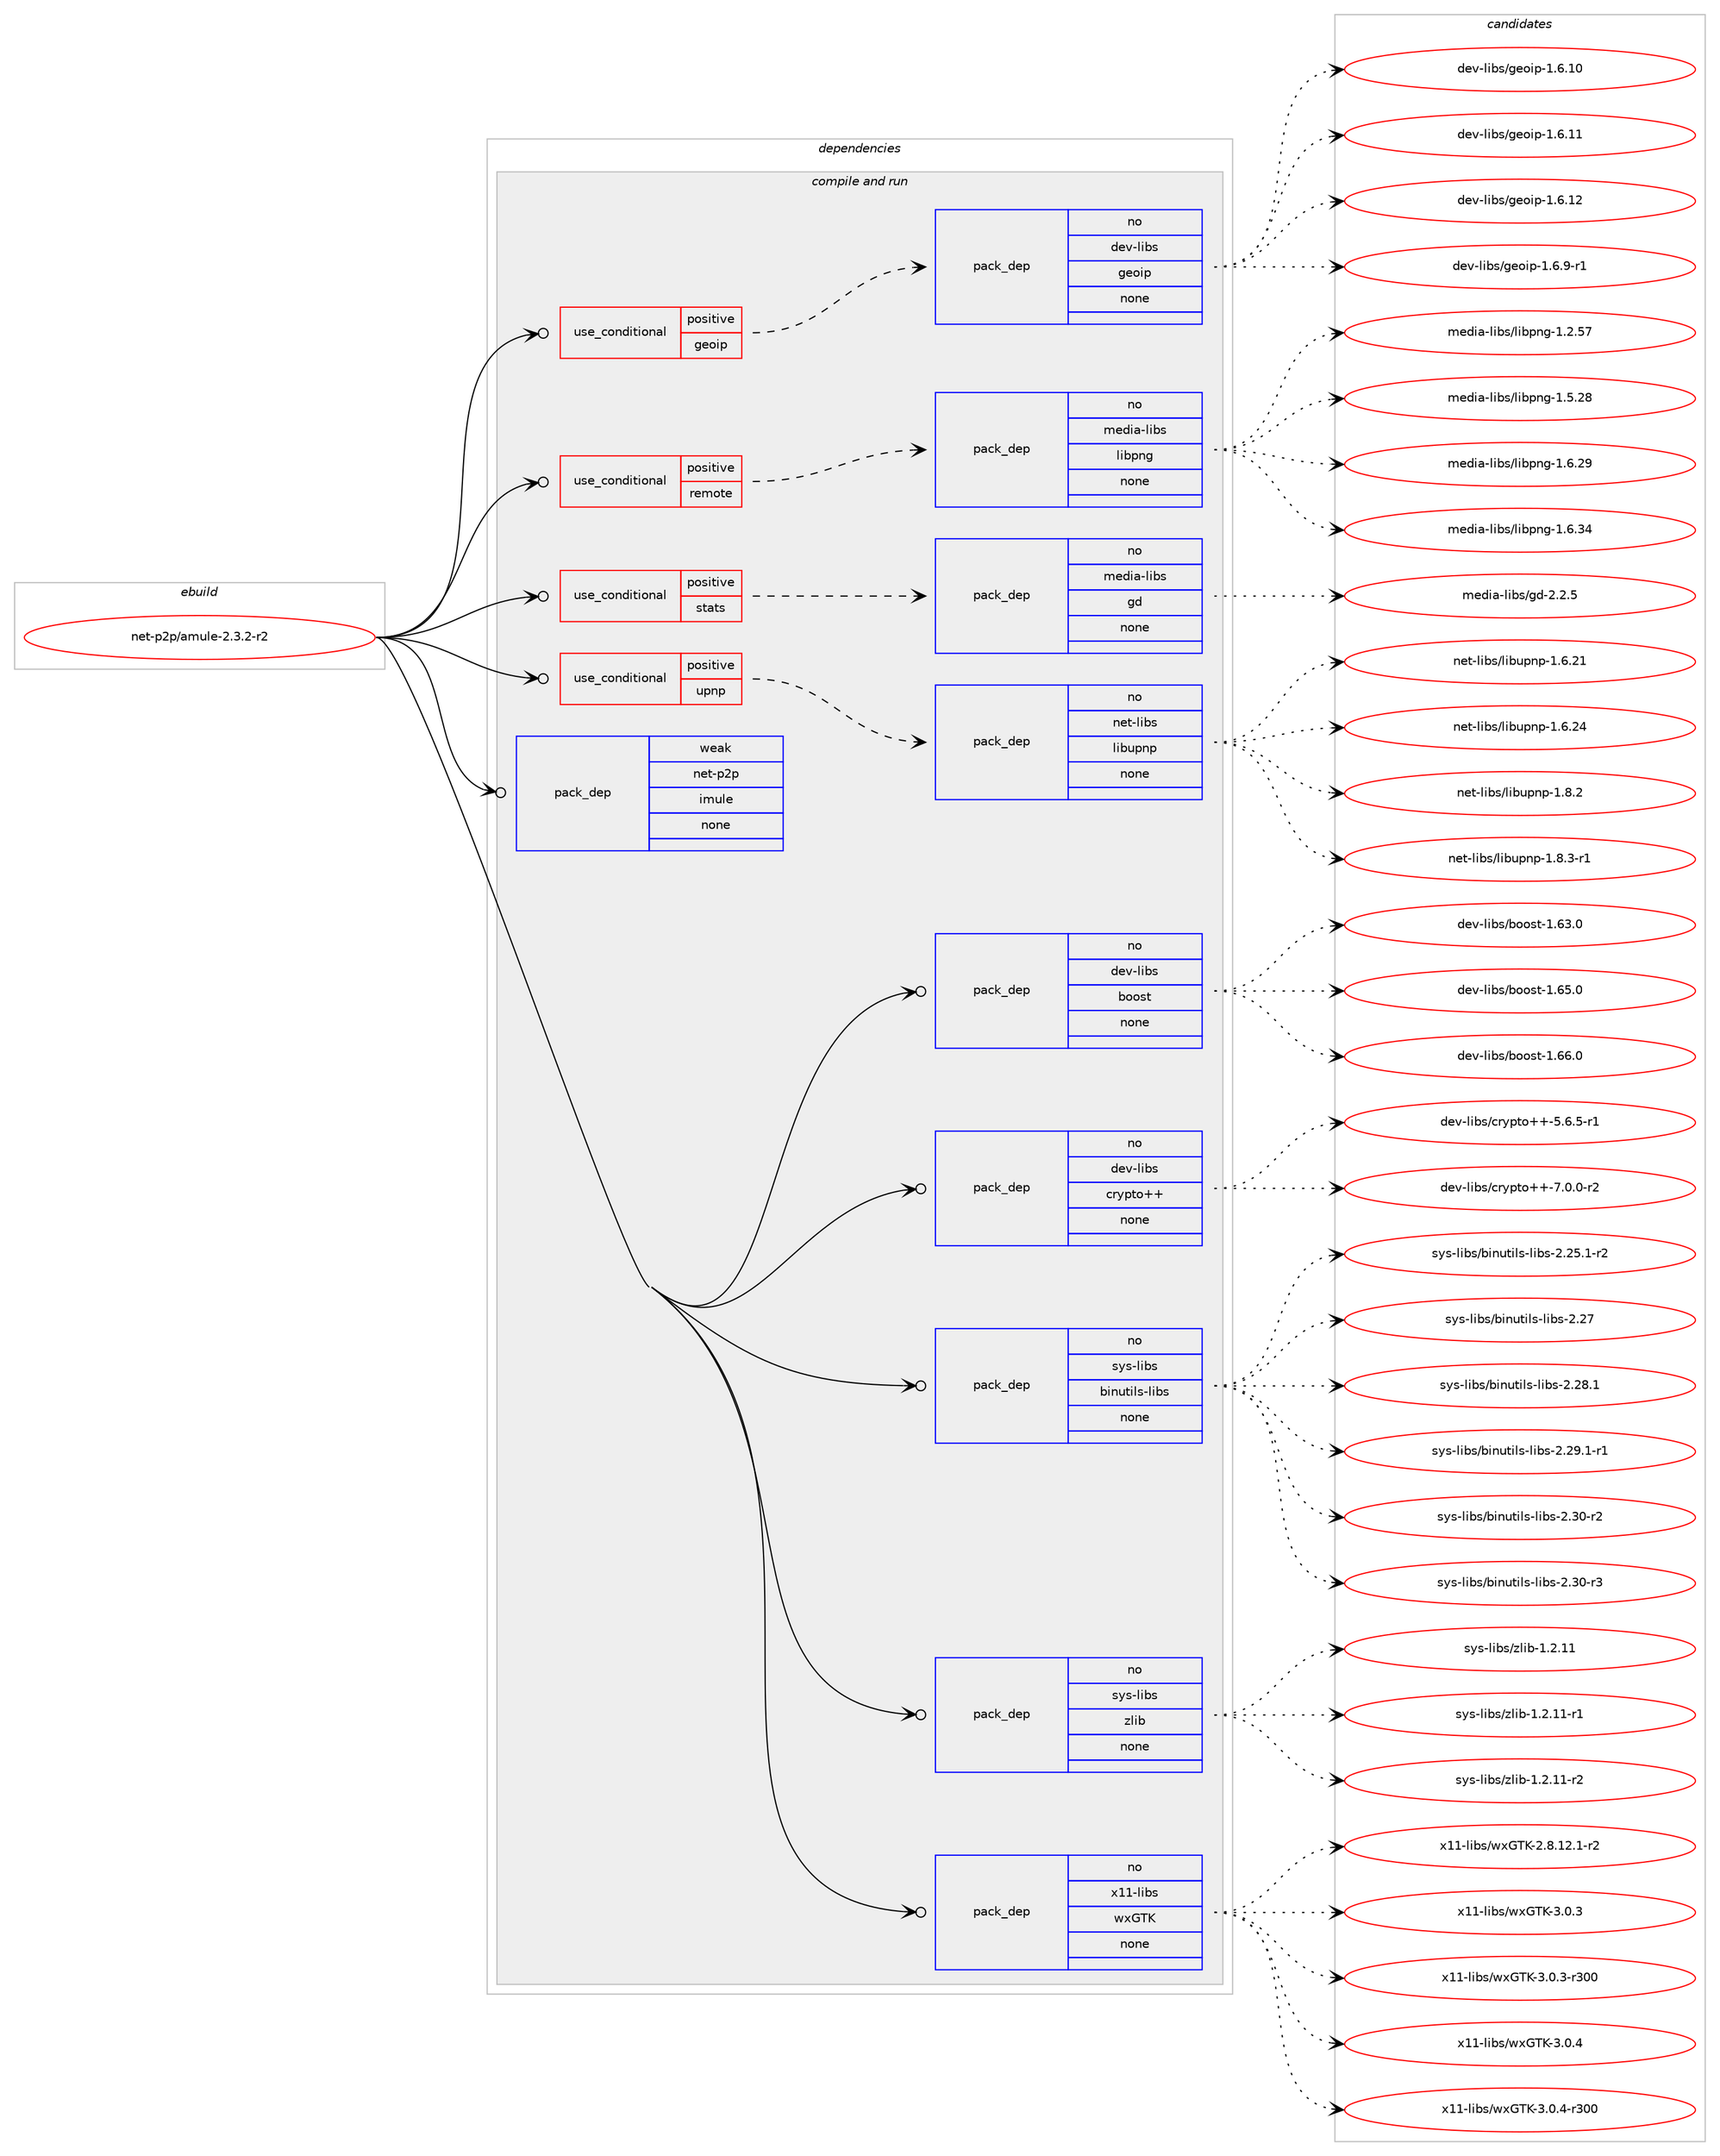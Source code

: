 digraph prolog {

# *************
# Graph options
# *************

newrank=true;
concentrate=true;
compound=true;
graph [rankdir=LR,fontname=Helvetica,fontsize=10,ranksep=1.5];#, ranksep=2.5, nodesep=0.2];
edge  [arrowhead=vee];
node  [fontname=Helvetica,fontsize=10];

# **********
# The ebuild
# **********

subgraph cluster_leftcol {
color=gray;
rank=same;
label=<<i>ebuild</i>>;
id [label="net-p2p/amule-2.3.2-r2", color=red, width=4, href="../net-p2p/amule-2.3.2-r2.svg"];
}

# ****************
# The dependencies
# ****************

subgraph cluster_midcol {
color=gray;
label=<<i>dependencies</i>>;
subgraph cluster_compile {
fillcolor="#eeeeee";
style=filled;
label=<<i>compile</i>>;
}
subgraph cluster_compileandrun {
fillcolor="#eeeeee";
style=filled;
label=<<i>compile and run</i>>;
subgraph cond461 {
dependency1639 [label=<<TABLE BORDER="0" CELLBORDER="1" CELLSPACING="0" CELLPADDING="4"><TR><TD ROWSPAN="3" CELLPADDING="10">use_conditional</TD></TR><TR><TD>positive</TD></TR><TR><TD>geoip</TD></TR></TABLE>>, shape=none, color=red];
subgraph pack1151 {
dependency1640 [label=<<TABLE BORDER="0" CELLBORDER="1" CELLSPACING="0" CELLPADDING="4" WIDTH="220"><TR><TD ROWSPAN="6" CELLPADDING="30">pack_dep</TD></TR><TR><TD WIDTH="110">no</TD></TR><TR><TD>dev-libs</TD></TR><TR><TD>geoip</TD></TR><TR><TD>none</TD></TR><TR><TD></TD></TR></TABLE>>, shape=none, color=blue];
}
dependency1639:e -> dependency1640:w [weight=20,style="dashed",arrowhead="vee"];
}
id:e -> dependency1639:w [weight=20,style="solid",arrowhead="odotvee"];
subgraph cond462 {
dependency1641 [label=<<TABLE BORDER="0" CELLBORDER="1" CELLSPACING="0" CELLPADDING="4"><TR><TD ROWSPAN="3" CELLPADDING="10">use_conditional</TD></TR><TR><TD>positive</TD></TR><TR><TD>remote</TD></TR></TABLE>>, shape=none, color=red];
subgraph pack1152 {
dependency1642 [label=<<TABLE BORDER="0" CELLBORDER="1" CELLSPACING="0" CELLPADDING="4" WIDTH="220"><TR><TD ROWSPAN="6" CELLPADDING="30">pack_dep</TD></TR><TR><TD WIDTH="110">no</TD></TR><TR><TD>media-libs</TD></TR><TR><TD>libpng</TD></TR><TR><TD>none</TD></TR><TR><TD></TD></TR></TABLE>>, shape=none, color=blue];
}
dependency1641:e -> dependency1642:w [weight=20,style="dashed",arrowhead="vee"];
}
id:e -> dependency1641:w [weight=20,style="solid",arrowhead="odotvee"];
subgraph cond463 {
dependency1643 [label=<<TABLE BORDER="0" CELLBORDER="1" CELLSPACING="0" CELLPADDING="4"><TR><TD ROWSPAN="3" CELLPADDING="10">use_conditional</TD></TR><TR><TD>positive</TD></TR><TR><TD>stats</TD></TR></TABLE>>, shape=none, color=red];
subgraph pack1153 {
dependency1644 [label=<<TABLE BORDER="0" CELLBORDER="1" CELLSPACING="0" CELLPADDING="4" WIDTH="220"><TR><TD ROWSPAN="6" CELLPADDING="30">pack_dep</TD></TR><TR><TD WIDTH="110">no</TD></TR><TR><TD>media-libs</TD></TR><TR><TD>gd</TD></TR><TR><TD>none</TD></TR><TR><TD></TD></TR></TABLE>>, shape=none, color=blue];
}
dependency1643:e -> dependency1644:w [weight=20,style="dashed",arrowhead="vee"];
}
id:e -> dependency1643:w [weight=20,style="solid",arrowhead="odotvee"];
subgraph cond464 {
dependency1645 [label=<<TABLE BORDER="0" CELLBORDER="1" CELLSPACING="0" CELLPADDING="4"><TR><TD ROWSPAN="3" CELLPADDING="10">use_conditional</TD></TR><TR><TD>positive</TD></TR><TR><TD>upnp</TD></TR></TABLE>>, shape=none, color=red];
subgraph pack1154 {
dependency1646 [label=<<TABLE BORDER="0" CELLBORDER="1" CELLSPACING="0" CELLPADDING="4" WIDTH="220"><TR><TD ROWSPAN="6" CELLPADDING="30">pack_dep</TD></TR><TR><TD WIDTH="110">no</TD></TR><TR><TD>net-libs</TD></TR><TR><TD>libupnp</TD></TR><TR><TD>none</TD></TR><TR><TD></TD></TR></TABLE>>, shape=none, color=blue];
}
dependency1645:e -> dependency1646:w [weight=20,style="dashed",arrowhead="vee"];
}
id:e -> dependency1645:w [weight=20,style="solid",arrowhead="odotvee"];
subgraph pack1155 {
dependency1647 [label=<<TABLE BORDER="0" CELLBORDER="1" CELLSPACING="0" CELLPADDING="4" WIDTH="220"><TR><TD ROWSPAN="6" CELLPADDING="30">pack_dep</TD></TR><TR><TD WIDTH="110">no</TD></TR><TR><TD>dev-libs</TD></TR><TR><TD>boost</TD></TR><TR><TD>none</TD></TR><TR><TD></TD></TR></TABLE>>, shape=none, color=blue];
}
id:e -> dependency1647:w [weight=20,style="solid",arrowhead="odotvee"];
subgraph pack1156 {
dependency1648 [label=<<TABLE BORDER="0" CELLBORDER="1" CELLSPACING="0" CELLPADDING="4" WIDTH="220"><TR><TD ROWSPAN="6" CELLPADDING="30">pack_dep</TD></TR><TR><TD WIDTH="110">no</TD></TR><TR><TD>dev-libs</TD></TR><TR><TD>crypto++</TD></TR><TR><TD>none</TD></TR><TR><TD></TD></TR></TABLE>>, shape=none, color=blue];
}
id:e -> dependency1648:w [weight=20,style="solid",arrowhead="odotvee"];
subgraph pack1157 {
dependency1649 [label=<<TABLE BORDER="0" CELLBORDER="1" CELLSPACING="0" CELLPADDING="4" WIDTH="220"><TR><TD ROWSPAN="6" CELLPADDING="30">pack_dep</TD></TR><TR><TD WIDTH="110">no</TD></TR><TR><TD>sys-libs</TD></TR><TR><TD>binutils-libs</TD></TR><TR><TD>none</TD></TR><TR><TD></TD></TR></TABLE>>, shape=none, color=blue];
}
id:e -> dependency1649:w [weight=20,style="solid",arrowhead="odotvee"];
subgraph pack1158 {
dependency1650 [label=<<TABLE BORDER="0" CELLBORDER="1" CELLSPACING="0" CELLPADDING="4" WIDTH="220"><TR><TD ROWSPAN="6" CELLPADDING="30">pack_dep</TD></TR><TR><TD WIDTH="110">no</TD></TR><TR><TD>sys-libs</TD></TR><TR><TD>zlib</TD></TR><TR><TD>none</TD></TR><TR><TD></TD></TR></TABLE>>, shape=none, color=blue];
}
id:e -> dependency1650:w [weight=20,style="solid",arrowhead="odotvee"];
subgraph pack1159 {
dependency1651 [label=<<TABLE BORDER="0" CELLBORDER="1" CELLSPACING="0" CELLPADDING="4" WIDTH="220"><TR><TD ROWSPAN="6" CELLPADDING="30">pack_dep</TD></TR><TR><TD WIDTH="110">no</TD></TR><TR><TD>x11-libs</TD></TR><TR><TD>wxGTK</TD></TR><TR><TD>none</TD></TR><TR><TD></TD></TR></TABLE>>, shape=none, color=blue];
}
id:e -> dependency1651:w [weight=20,style="solid",arrowhead="odotvee"];
subgraph pack1160 {
dependency1652 [label=<<TABLE BORDER="0" CELLBORDER="1" CELLSPACING="0" CELLPADDING="4" WIDTH="220"><TR><TD ROWSPAN="6" CELLPADDING="30">pack_dep</TD></TR><TR><TD WIDTH="110">weak</TD></TR><TR><TD>net-p2p</TD></TR><TR><TD>imule</TD></TR><TR><TD>none</TD></TR><TR><TD></TD></TR></TABLE>>, shape=none, color=blue];
}
id:e -> dependency1652:w [weight=20,style="solid",arrowhead="odotvee"];
}
subgraph cluster_run {
fillcolor="#eeeeee";
style=filled;
label=<<i>run</i>>;
}
}

# **************
# The candidates
# **************

subgraph cluster_choices {
rank=same;
color=gray;
label=<<i>candidates</i>>;

subgraph choice1151 {
color=black;
nodesep=1;
choice10010111845108105981154710310111110511245494654464948 [label="dev-libs/geoip-1.6.10", color=red, width=4,href="../dev-libs/geoip-1.6.10.svg"];
choice10010111845108105981154710310111110511245494654464949 [label="dev-libs/geoip-1.6.11", color=red, width=4,href="../dev-libs/geoip-1.6.11.svg"];
choice10010111845108105981154710310111110511245494654464950 [label="dev-libs/geoip-1.6.12", color=red, width=4,href="../dev-libs/geoip-1.6.12.svg"];
choice1001011184510810598115471031011111051124549465446574511449 [label="dev-libs/geoip-1.6.9-r1", color=red, width=4,href="../dev-libs/geoip-1.6.9-r1.svg"];
dependency1640:e -> choice10010111845108105981154710310111110511245494654464948:w [style=dotted,weight="100"];
dependency1640:e -> choice10010111845108105981154710310111110511245494654464949:w [style=dotted,weight="100"];
dependency1640:e -> choice10010111845108105981154710310111110511245494654464950:w [style=dotted,weight="100"];
dependency1640:e -> choice1001011184510810598115471031011111051124549465446574511449:w [style=dotted,weight="100"];
}
subgraph choice1152 {
color=black;
nodesep=1;
choice109101100105974510810598115471081059811211010345494650465355 [label="media-libs/libpng-1.2.57", color=red, width=4,href="../media-libs/libpng-1.2.57.svg"];
choice109101100105974510810598115471081059811211010345494653465056 [label="media-libs/libpng-1.5.28", color=red, width=4,href="../media-libs/libpng-1.5.28.svg"];
choice109101100105974510810598115471081059811211010345494654465057 [label="media-libs/libpng-1.6.29", color=red, width=4,href="../media-libs/libpng-1.6.29.svg"];
choice109101100105974510810598115471081059811211010345494654465152 [label="media-libs/libpng-1.6.34", color=red, width=4,href="../media-libs/libpng-1.6.34.svg"];
dependency1642:e -> choice109101100105974510810598115471081059811211010345494650465355:w [style=dotted,weight="100"];
dependency1642:e -> choice109101100105974510810598115471081059811211010345494653465056:w [style=dotted,weight="100"];
dependency1642:e -> choice109101100105974510810598115471081059811211010345494654465057:w [style=dotted,weight="100"];
dependency1642:e -> choice109101100105974510810598115471081059811211010345494654465152:w [style=dotted,weight="100"];
}
subgraph choice1153 {
color=black;
nodesep=1;
choice10910110010597451081059811547103100455046504653 [label="media-libs/gd-2.2.5", color=red, width=4,href="../media-libs/gd-2.2.5.svg"];
dependency1644:e -> choice10910110010597451081059811547103100455046504653:w [style=dotted,weight="100"];
}
subgraph choice1154 {
color=black;
nodesep=1;
choice1101011164510810598115471081059811711211011245494654465049 [label="net-libs/libupnp-1.6.21", color=red, width=4,href="../net-libs/libupnp-1.6.21.svg"];
choice1101011164510810598115471081059811711211011245494654465052 [label="net-libs/libupnp-1.6.24", color=red, width=4,href="../net-libs/libupnp-1.6.24.svg"];
choice11010111645108105981154710810598117112110112454946564650 [label="net-libs/libupnp-1.8.2", color=red, width=4,href="../net-libs/libupnp-1.8.2.svg"];
choice110101116451081059811547108105981171121101124549465646514511449 [label="net-libs/libupnp-1.8.3-r1", color=red, width=4,href="../net-libs/libupnp-1.8.3-r1.svg"];
dependency1646:e -> choice1101011164510810598115471081059811711211011245494654465049:w [style=dotted,weight="100"];
dependency1646:e -> choice1101011164510810598115471081059811711211011245494654465052:w [style=dotted,weight="100"];
dependency1646:e -> choice11010111645108105981154710810598117112110112454946564650:w [style=dotted,weight="100"];
dependency1646:e -> choice110101116451081059811547108105981171121101124549465646514511449:w [style=dotted,weight="100"];
}
subgraph choice1155 {
color=black;
nodesep=1;
choice1001011184510810598115479811111111511645494654514648 [label="dev-libs/boost-1.63.0", color=red, width=4,href="../dev-libs/boost-1.63.0.svg"];
choice1001011184510810598115479811111111511645494654534648 [label="dev-libs/boost-1.65.0", color=red, width=4,href="../dev-libs/boost-1.65.0.svg"];
choice1001011184510810598115479811111111511645494654544648 [label="dev-libs/boost-1.66.0", color=red, width=4,href="../dev-libs/boost-1.66.0.svg"];
dependency1647:e -> choice1001011184510810598115479811111111511645494654514648:w [style=dotted,weight="100"];
dependency1647:e -> choice1001011184510810598115479811111111511645494654534648:w [style=dotted,weight="100"];
dependency1647:e -> choice1001011184510810598115479811111111511645494654544648:w [style=dotted,weight="100"];
}
subgraph choice1156 {
color=black;
nodesep=1;
choice1001011184510810598115479911412111211611143434553465446534511449 [label="dev-libs/crypto++-5.6.5-r1", color=red, width=4,href="../dev-libs/crypto++-5.6.5-r1.svg"];
choice1001011184510810598115479911412111211611143434555464846484511450 [label="dev-libs/crypto++-7.0.0-r2", color=red, width=4,href="../dev-libs/crypto++-7.0.0-r2.svg"];
dependency1648:e -> choice1001011184510810598115479911412111211611143434553465446534511449:w [style=dotted,weight="100"];
dependency1648:e -> choice1001011184510810598115479911412111211611143434555464846484511450:w [style=dotted,weight="100"];
}
subgraph choice1157 {
color=black;
nodesep=1;
choice115121115451081059811547981051101171161051081154510810598115455046505346494511450 [label="sys-libs/binutils-libs-2.25.1-r2", color=red, width=4,href="../sys-libs/binutils-libs-2.25.1-r2.svg"];
choice1151211154510810598115479810511011711610510811545108105981154550465055 [label="sys-libs/binutils-libs-2.27", color=red, width=4,href="../sys-libs/binutils-libs-2.27.svg"];
choice11512111545108105981154798105110117116105108115451081059811545504650564649 [label="sys-libs/binutils-libs-2.28.1", color=red, width=4,href="../sys-libs/binutils-libs-2.28.1.svg"];
choice115121115451081059811547981051101171161051081154510810598115455046505746494511449 [label="sys-libs/binutils-libs-2.29.1-r1", color=red, width=4,href="../sys-libs/binutils-libs-2.29.1-r1.svg"];
choice11512111545108105981154798105110117116105108115451081059811545504651484511450 [label="sys-libs/binutils-libs-2.30-r2", color=red, width=4,href="../sys-libs/binutils-libs-2.30-r2.svg"];
choice11512111545108105981154798105110117116105108115451081059811545504651484511451 [label="sys-libs/binutils-libs-2.30-r3", color=red, width=4,href="../sys-libs/binutils-libs-2.30-r3.svg"];
dependency1649:e -> choice115121115451081059811547981051101171161051081154510810598115455046505346494511450:w [style=dotted,weight="100"];
dependency1649:e -> choice1151211154510810598115479810511011711610510811545108105981154550465055:w [style=dotted,weight="100"];
dependency1649:e -> choice11512111545108105981154798105110117116105108115451081059811545504650564649:w [style=dotted,weight="100"];
dependency1649:e -> choice115121115451081059811547981051101171161051081154510810598115455046505746494511449:w [style=dotted,weight="100"];
dependency1649:e -> choice11512111545108105981154798105110117116105108115451081059811545504651484511450:w [style=dotted,weight="100"];
dependency1649:e -> choice11512111545108105981154798105110117116105108115451081059811545504651484511451:w [style=dotted,weight="100"];
}
subgraph choice1158 {
color=black;
nodesep=1;
choice1151211154510810598115471221081059845494650464949 [label="sys-libs/zlib-1.2.11", color=red, width=4,href="../sys-libs/zlib-1.2.11.svg"];
choice11512111545108105981154712210810598454946504649494511449 [label="sys-libs/zlib-1.2.11-r1", color=red, width=4,href="../sys-libs/zlib-1.2.11-r1.svg"];
choice11512111545108105981154712210810598454946504649494511450 [label="sys-libs/zlib-1.2.11-r2", color=red, width=4,href="../sys-libs/zlib-1.2.11-r2.svg"];
dependency1650:e -> choice1151211154510810598115471221081059845494650464949:w [style=dotted,weight="100"];
dependency1650:e -> choice11512111545108105981154712210810598454946504649494511449:w [style=dotted,weight="100"];
dependency1650:e -> choice11512111545108105981154712210810598454946504649494511450:w [style=dotted,weight="100"];
}
subgraph choice1159 {
color=black;
nodesep=1;
choice12049494510810598115471191207184754550465646495046494511450 [label="x11-libs/wxGTK-2.8.12.1-r2", color=red, width=4,href="../x11-libs/wxGTK-2.8.12.1-r2.svg"];
choice1204949451081059811547119120718475455146484651 [label="x11-libs/wxGTK-3.0.3", color=red, width=4,href="../x11-libs/wxGTK-3.0.3.svg"];
choice120494945108105981154711912071847545514648465145114514848 [label="x11-libs/wxGTK-3.0.3-r300", color=red, width=4,href="../x11-libs/wxGTK-3.0.3-r300.svg"];
choice1204949451081059811547119120718475455146484652 [label="x11-libs/wxGTK-3.0.4", color=red, width=4,href="../x11-libs/wxGTK-3.0.4.svg"];
choice120494945108105981154711912071847545514648465245114514848 [label="x11-libs/wxGTK-3.0.4-r300", color=red, width=4,href="../x11-libs/wxGTK-3.0.4-r300.svg"];
dependency1651:e -> choice12049494510810598115471191207184754550465646495046494511450:w [style=dotted,weight="100"];
dependency1651:e -> choice1204949451081059811547119120718475455146484651:w [style=dotted,weight="100"];
dependency1651:e -> choice120494945108105981154711912071847545514648465145114514848:w [style=dotted,weight="100"];
dependency1651:e -> choice1204949451081059811547119120718475455146484652:w [style=dotted,weight="100"];
dependency1651:e -> choice120494945108105981154711912071847545514648465245114514848:w [style=dotted,weight="100"];
}
subgraph choice1160 {
color=black;
nodesep=1;
}
}

}
